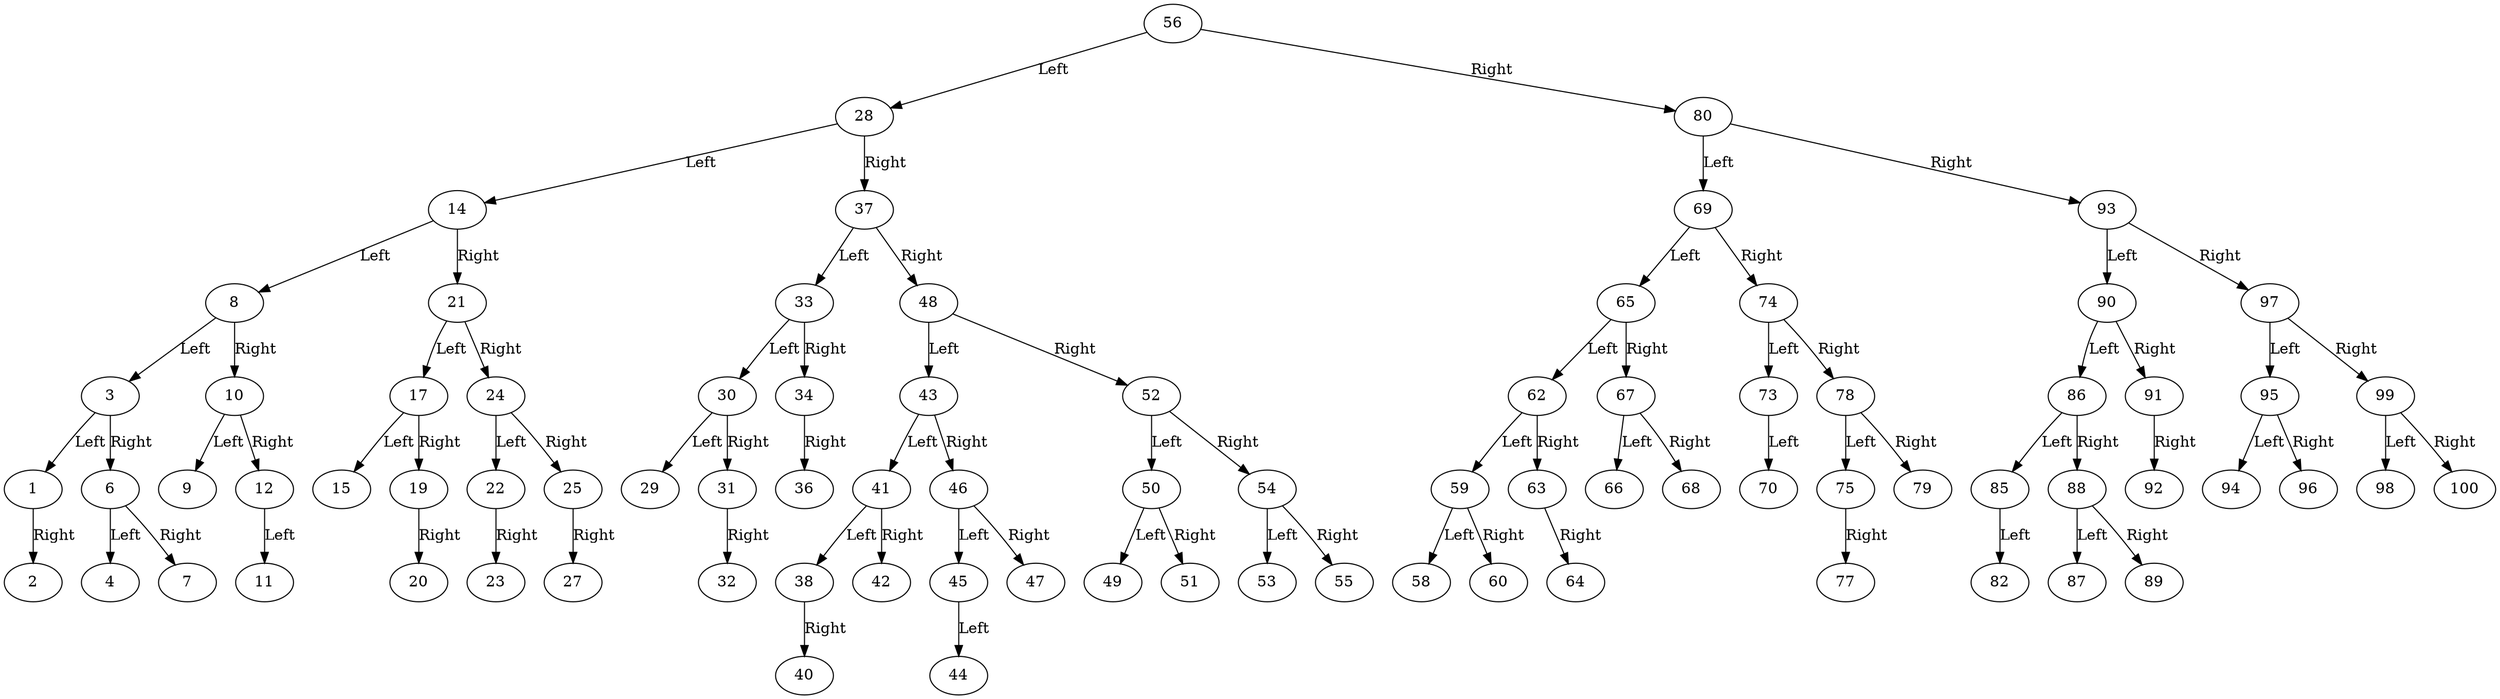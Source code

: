 // AVL Tree
digraph {
	56 [label=56]
	56 -> 28 [label=Left]
	28 [label=28]
	28 -> 14 [label=Left]
	14 [label=14]
	14 -> 8 [label=Left]
	8 [label=8]
	8 -> 3 [label=Left]
	3 [label=3]
	3 -> 1 [label=Left]
	1 [label=1]
	1 -> 2 [label=Right]
	2 [label=2]
	3 -> 6 [label=Right]
	6 [label=6]
	6 -> 4 [label=Left]
	4 [label=4]
	6 -> 7 [label=Right]
	7 [label=7]
	8 -> 10 [label=Right]
	10 [label=10]
	10 -> 9 [label=Left]
	9 [label=9]
	10 -> 12 [label=Right]
	12 [label=12]
	12 -> 11 [label=Left]
	11 [label=11]
	14 -> 21 [label=Right]
	21 [label=21]
	21 -> 17 [label=Left]
	17 [label=17]
	17 -> 15 [label=Left]
	15 [label=15]
	17 -> 19 [label=Right]
	19 [label=19]
	19 -> 20 [label=Right]
	20 [label=20]
	21 -> 24 [label=Right]
	24 [label=24]
	24 -> 22 [label=Left]
	22 [label=22]
	22 -> 23 [label=Right]
	23 [label=23]
	24 -> 25 [label=Right]
	25 [label=25]
	25 -> 27 [label=Right]
	27 [label=27]
	28 -> 37 [label=Right]
	37 [label=37]
	37 -> 33 [label=Left]
	33 [label=33]
	33 -> 30 [label=Left]
	30 [label=30]
	30 -> 29 [label=Left]
	29 [label=29]
	30 -> 31 [label=Right]
	31 [label=31]
	31 -> 32 [label=Right]
	32 [label=32]
	33 -> 34 [label=Right]
	34 [label=34]
	34 -> 36 [label=Right]
	36 [label=36]
	37 -> 48 [label=Right]
	48 [label=48]
	48 -> 43 [label=Left]
	43 [label=43]
	43 -> 41 [label=Left]
	41 [label=41]
	41 -> 38 [label=Left]
	38 [label=38]
	38 -> 40 [label=Right]
	40 [label=40]
	41 -> 42 [label=Right]
	42 [label=42]
	43 -> 46 [label=Right]
	46 [label=46]
	46 -> 45 [label=Left]
	45 [label=45]
	45 -> 44 [label=Left]
	44 [label=44]
	46 -> 47 [label=Right]
	47 [label=47]
	48 -> 52 [label=Right]
	52 [label=52]
	52 -> 50 [label=Left]
	50 [label=50]
	50 -> 49 [label=Left]
	49 [label=49]
	50 -> 51 [label=Right]
	51 [label=51]
	52 -> 54 [label=Right]
	54 [label=54]
	54 -> 53 [label=Left]
	53 [label=53]
	54 -> 55 [label=Right]
	55 [label=55]
	56 -> 80 [label=Right]
	80 [label=80]
	80 -> 69 [label=Left]
	69 [label=69]
	69 -> 65 [label=Left]
	65 [label=65]
	65 -> 62 [label=Left]
	62 [label=62]
	62 -> 59 [label=Left]
	59 [label=59]
	59 -> 58 [label=Left]
	58 [label=58]
	59 -> 60 [label=Right]
	60 [label=60]
	62 -> 63 [label=Right]
	63 [label=63]
	63 -> 64 [label=Right]
	64 [label=64]
	65 -> 67 [label=Right]
	67 [label=67]
	67 -> 66 [label=Left]
	66 [label=66]
	67 -> 68 [label=Right]
	68 [label=68]
	69 -> 74 [label=Right]
	74 [label=74]
	74 -> 73 [label=Left]
	73 [label=73]
	73 -> 70 [label=Left]
	70 [label=70]
	74 -> 78 [label=Right]
	78 [label=78]
	78 -> 75 [label=Left]
	75 [label=75]
	75 -> 77 [label=Right]
	77 [label=77]
	78 -> 79 [label=Right]
	79 [label=79]
	80 -> 93 [label=Right]
	93 [label=93]
	93 -> 90 [label=Left]
	90 [label=90]
	90 -> 86 [label=Left]
	86 [label=86]
	86 -> 85 [label=Left]
	85 [label=85]
	85 -> 82 [label=Left]
	82 [label=82]
	86 -> 88 [label=Right]
	88 [label=88]
	88 -> 87 [label=Left]
	87 [label=87]
	88 -> 89 [label=Right]
	89 [label=89]
	90 -> 91 [label=Right]
	91 [label=91]
	91 -> 92 [label=Right]
	92 [label=92]
	93 -> 97 [label=Right]
	97 [label=97]
	97 -> 95 [label=Left]
	95 [label=95]
	95 -> 94 [label=Left]
	94 [label=94]
	95 -> 96 [label=Right]
	96 [label=96]
	97 -> 99 [label=Right]
	99 [label=99]
	99 -> 98 [label=Left]
	98 [label=98]
	99 -> 100 [label=Right]
	100 [label=100]
}
